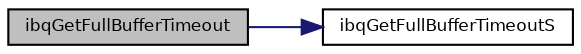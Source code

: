 digraph "ibqGetFullBufferTimeout"
{
  bgcolor="transparent";
  edge [fontname="Helvetica",fontsize="8",labelfontname="Helvetica",labelfontsize="8"];
  node [fontname="Helvetica",fontsize="8",shape=record];
  rankdir="LR";
  Node4 [label="ibqGetFullBufferTimeout",height=0.2,width=0.4,color="black", fillcolor="grey75", style="filled", fontcolor="black"];
  Node4 -> Node5 [color="midnightblue",fontsize="8",style="solid",fontname="Helvetica"];
  Node5 [label="ibqGetFullBufferTimeoutS",height=0.2,width=0.4,color="black",URL="$group___h_a_l___b_u_f_f_e_r_s.html#gab15c822e09c04d8ab8a6173dc5c86b04",tooltip="Gets the next filled buffer from the queue. "];
}
